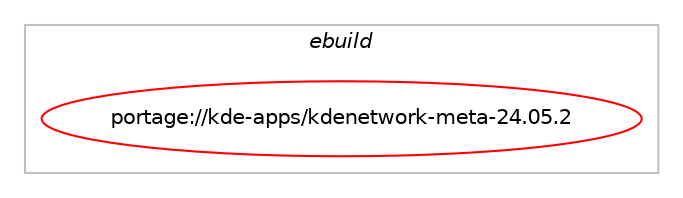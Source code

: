 digraph prolog {

# *************
# Graph options
# *************

newrank=true;
concentrate=true;
compound=true;
graph [rankdir=LR,fontname=Helvetica,fontsize=10,ranksep=1.5];#, ranksep=2.5, nodesep=0.2];
edge  [arrowhead=vee];
node  [fontname=Helvetica,fontsize=10];

# **********
# The ebuild
# **********

subgraph cluster_leftcol {
color=gray;
label=<<i>ebuild</i>>;
id [label="portage://kde-apps/kdenetwork-meta-24.05.2", color=red, width=4, href="../kde-apps/kdenetwork-meta-24.05.2.svg"];
}

# ****************
# The dependencies
# ****************

subgraph cluster_midcol {
color=gray;
label=<<i>dependencies</i>>;
subgraph cluster_compile {
fillcolor="#eeeeee";
style=filled;
label=<<i>compile</i>>;
}
subgraph cluster_compileandrun {
fillcolor="#eeeeee";
style=filled;
label=<<i>compile and run</i>>;
}
subgraph cluster_run {
fillcolor="#eeeeee";
style=filled;
label=<<i>run</i>>;
# *** BEGIN UNKNOWN DEPENDENCY TYPE (TODO) ***
# id -> equal(use_conditional_group(positive,bittorrent,portage://kde-apps/kdenetwork-meta-24.05.2,[package_dependency(portage://kde-apps/kdenetwork-meta-24.05.2,run,no,net-libs,libktorrent,greaterequal,[24.05.2,,,24.05.2],any_different_slot,[]),package_dependency(portage://kde-apps/kdenetwork-meta-24.05.2,run,no,net-p2p,ktorrent,greaterequal,[24.05.2,,,24.05.2],any_different_slot,[])]))
# *** END UNKNOWN DEPENDENCY TYPE (TODO) ***

# *** BEGIN UNKNOWN DEPENDENCY TYPE (TODO) ***
# id -> equal(use_conditional_group(positive,dropbox,portage://kde-apps/kdenetwork-meta-24.05.2,[package_dependency(portage://kde-apps/kdenetwork-meta-24.05.2,run,no,kde-apps,dolphin-plugins-dropbox,greaterequal,[24.05.2,,,24.05.2],any_different_slot,[])]))
# *** END UNKNOWN DEPENDENCY TYPE (TODO) ***

# *** BEGIN UNKNOWN DEPENDENCY TYPE (TODO) ***
# id -> equal(use_conditional_group(positive,samba,portage://kde-apps/kdenetwork-meta-24.05.2,[package_dependency(portage://kde-apps/kdenetwork-meta-24.05.2,run,no,kde-apps,kdenetwork-filesharing,greaterequal,[24.05.2,,,24.05.2],any_different_slot,[])]))
# *** END UNKNOWN DEPENDENCY TYPE (TODO) ***

# *** BEGIN UNKNOWN DEPENDENCY TYPE (TODO) ***
# id -> equal(use_conditional_group(positive,screencast,portage://kde-apps/kdenetwork-meta-24.05.2,[package_dependency(portage://kde-apps/kdenetwork-meta-24.05.2,run,no,kde-apps,krfb,greaterequal,[24.05.2,,,24.05.2],any_different_slot,[])]))
# *** END UNKNOWN DEPENDENCY TYPE (TODO) ***

# *** BEGIN UNKNOWN DEPENDENCY TYPE (TODO) ***
# id -> equal(use_conditional_group(positive,webengine,portage://kde-apps/kdenetwork-meta-24.05.2,[package_dependency(portage://kde-apps/kdenetwork-meta-24.05.2,run,no,kde-apps,kaccounts-integration,greaterequal,[24.05.2,,,24.05.2],any_different_slot,[]),package_dependency(portage://kde-apps/kdenetwork-meta-24.05.2,run,no,kde-apps,kaccounts-providers,greaterequal,[24.05.2,,,24.05.2],any_different_slot,[]),package_dependency(portage://kde-apps/kdenetwork-meta-24.05.2,run,no,kde-apps,signon-kwallet-extension,greaterequal,[24.05.2,,,24.05.2],any_different_slot,[]),package_dependency(portage://kde-apps/kdenetwork-meta-24.05.2,run,no,kde-misc,kio-gdrive,greaterequal,[24.05.2,,,24.05.2],any_different_slot,[]),package_dependency(portage://kde-apps/kdenetwork-meta-24.05.2,run,no,net-im,neochat,greaterequal,[24.05.2,,,24.05.2],[],[])]))
# *** END UNKNOWN DEPENDENCY TYPE (TODO) ***

# *** BEGIN UNKNOWN DEPENDENCY TYPE (TODO) ***
# id -> equal(package_dependency(portage://kde-apps/kdenetwork-meta-24.05.2,run,no,kde-apps,kget,greaterequal,[24.05.2,,,24.05.2],any_different_slot,[]))
# *** END UNKNOWN DEPENDENCY TYPE (TODO) ***

# *** BEGIN UNKNOWN DEPENDENCY TYPE (TODO) ***
# id -> equal(package_dependency(portage://kde-apps/kdenetwork-meta-24.05.2,run,no,kde-apps,krdc,greaterequal,[24.05.2,,,24.05.2],any_different_slot,[]))
# *** END UNKNOWN DEPENDENCY TYPE (TODO) ***

# *** BEGIN UNKNOWN DEPENDENCY TYPE (TODO) ***
# id -> equal(package_dependency(portage://kde-apps/kdenetwork-meta-24.05.2,run,no,kde-misc,kdeconnect,greaterequal,[24.05.2,,,24.05.2],any_different_slot,[]))
# *** END UNKNOWN DEPENDENCY TYPE (TODO) ***

# *** BEGIN UNKNOWN DEPENDENCY TYPE (TODO) ***
# id -> equal(package_dependency(portage://kde-apps/kdenetwork-meta-24.05.2,run,no,net-im,tokodon,greaterequal,[24.05.2,,,24.05.2],[],[]))
# *** END UNKNOWN DEPENDENCY TYPE (TODO) ***

# *** BEGIN UNKNOWN DEPENDENCY TYPE (TODO) ***
# id -> equal(package_dependency(portage://kde-apps/kdenetwork-meta-24.05.2,run,no,net-irc,konversation,greaterequal,[24.05.2,,,24.05.2],any_different_slot,[]))
# *** END UNKNOWN DEPENDENCY TYPE (TODO) ***

# *** BEGIN UNKNOWN DEPENDENCY TYPE (TODO) ***
# id -> equal(package_dependency(portage://kde-apps/kdenetwork-meta-24.05.2,run,no,net-misc,kio-zeroconf,greaterequal,[24.05.2,,,24.05.2],any_different_slot,[]))
# *** END UNKNOWN DEPENDENCY TYPE (TODO) ***

# *** BEGIN UNKNOWN DEPENDENCY TYPE (TODO) ***
# id -> equal(package_dependency(portage://kde-apps/kdenetwork-meta-24.05.2,run,no,net-news,alligator,greaterequal,[24.05.2,,,24.05.2],[],[]))
# *** END UNKNOWN DEPENDENCY TYPE (TODO) ***

}
}

# **************
# The candidates
# **************

subgraph cluster_choices {
rank=same;
color=gray;
label=<<i>candidates</i>>;

}

}
